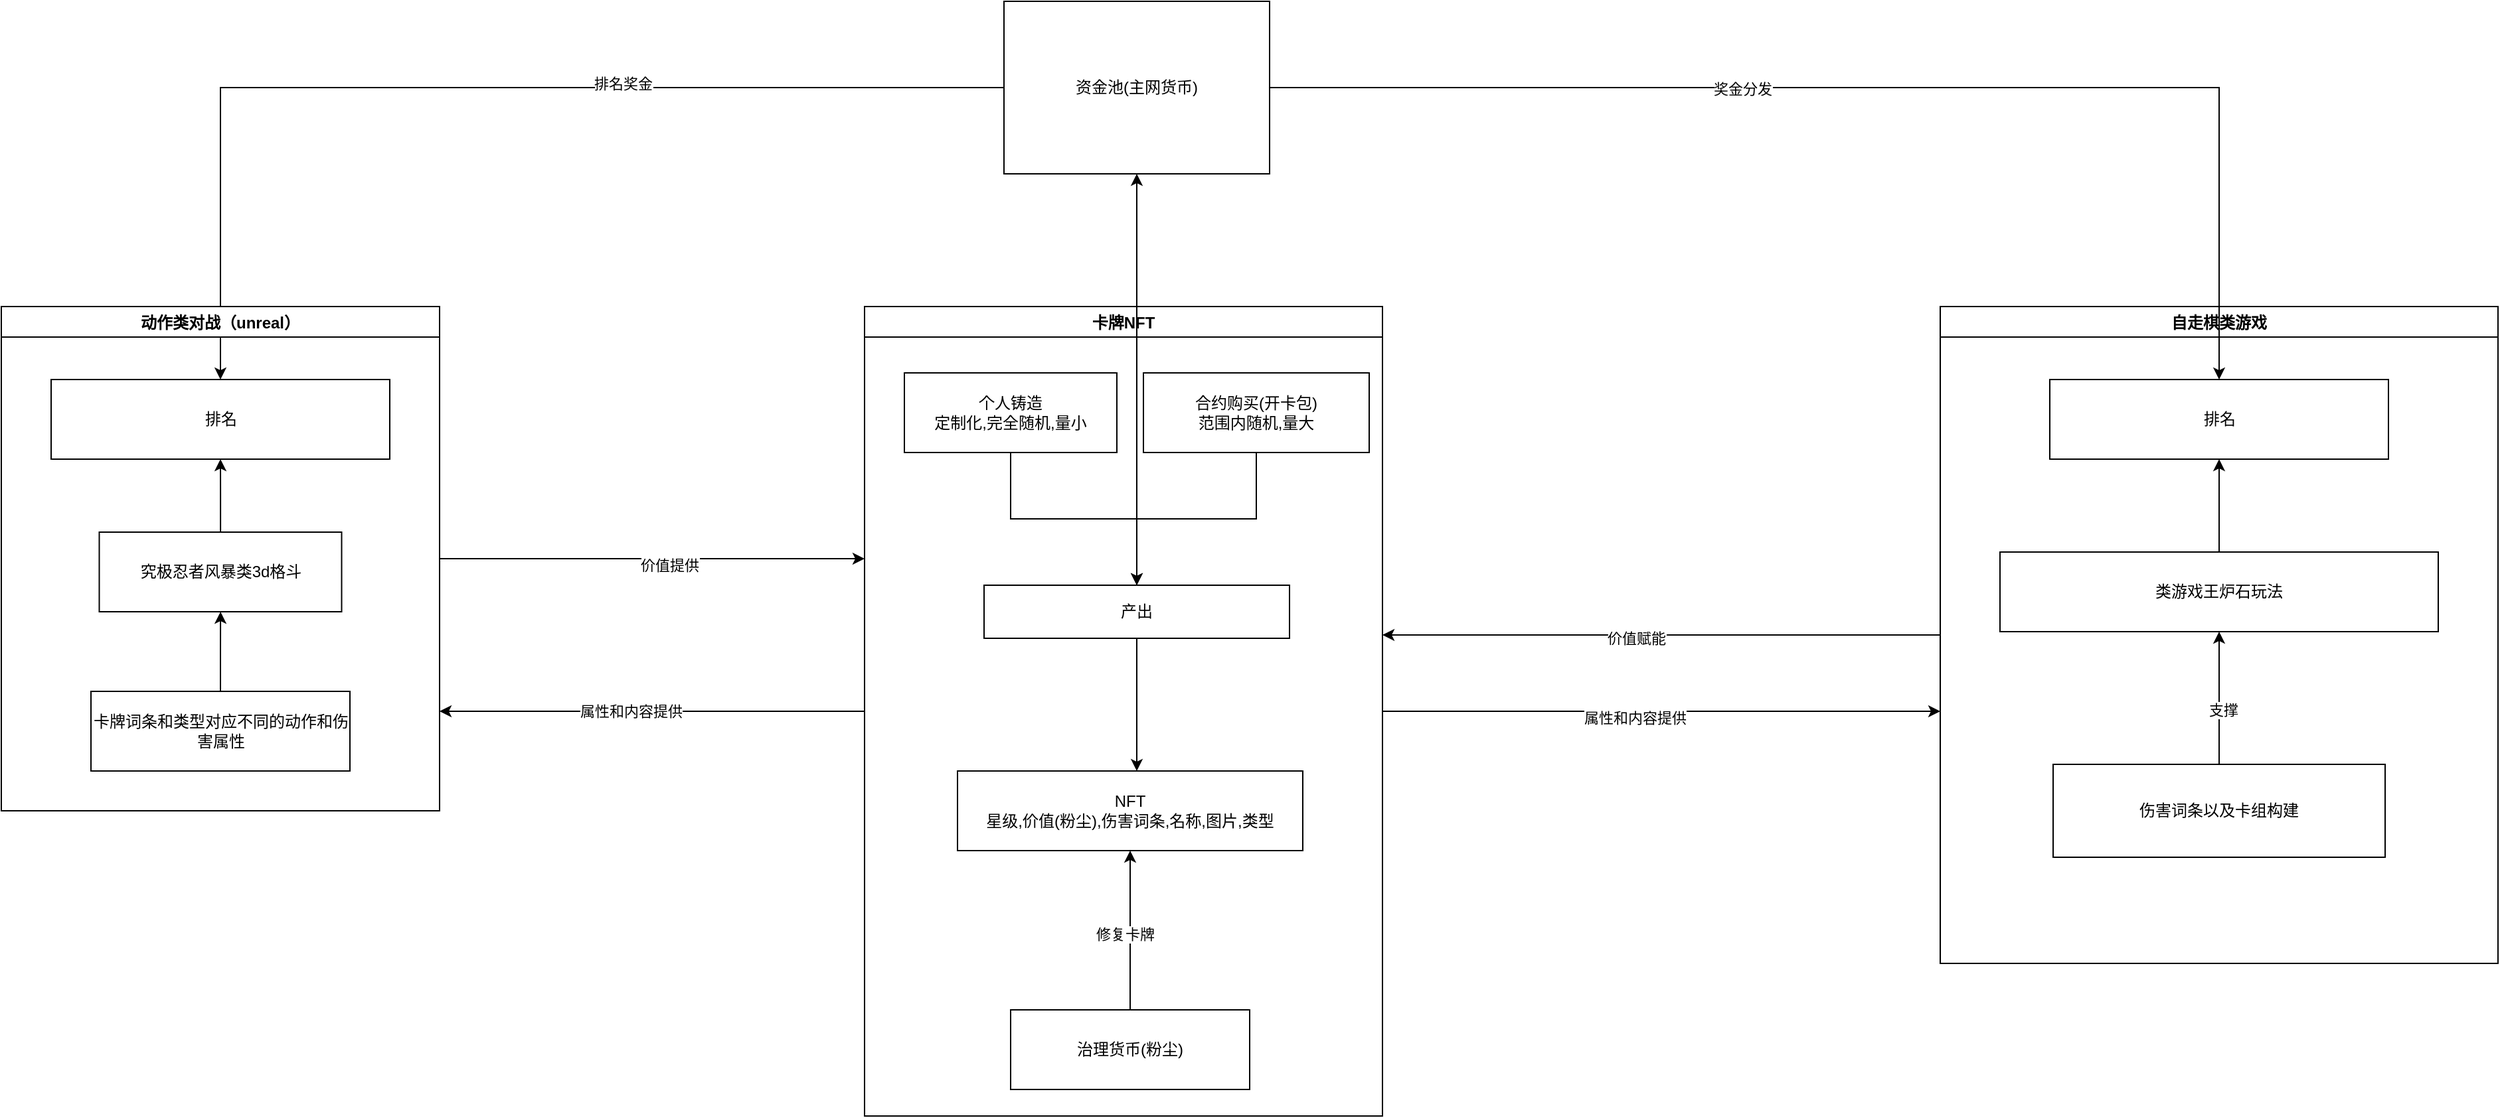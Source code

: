 <mxfile version="16.5.3" type="device"><diagram id="yPFGscQyVBB9tFHOANl1" name="Page-1"><mxGraphModel dx="2858" dy="2246" grid="1" gridSize="10" guides="1" tooltips="1" connect="1" arrows="1" fold="1" page="1" pageScale="1" pageWidth="827" pageHeight="1169" math="0" shadow="0"><root><mxCell id="0"/><mxCell id="1" parent="0"/><mxCell id="_h116corPXRENLfSzA0N-4" style="edgeStyle=orthogonalEdgeStyle;rounded=0;orthogonalLoop=1;jettySize=auto;html=1;" edge="1" parent="1" source="ZDH7x2-lkdPW6L6BcCwt-3"><mxGeometry relative="1" as="geometry"><mxPoint x="920.0" y="355" as="targetPoint"/></mxGeometry></mxCell><mxCell id="_h116corPXRENLfSzA0N-5" value="属性和内容提供" style="edgeLabel;html=1;align=center;verticalAlign=middle;resizable=0;points=[];" vertex="1" connectable="0" parent="_h116corPXRENLfSzA0N-4"><mxGeometry x="-0.098" y="-5" relative="1" as="geometry"><mxPoint as="offset"/></mxGeometry></mxCell><mxCell id="_h116corPXRENLfSzA0N-18" value="" style="edgeStyle=orthogonalEdgeStyle;rounded=0;orthogonalLoop=1;jettySize=auto;html=1;" edge="1" parent="1" source="ZDH7x2-lkdPW6L6BcCwt-3" target="_h116corPXRENLfSzA0N-8"><mxGeometry relative="1" as="geometry"><Array as="points"><mxPoint x="-160" y="355"/><mxPoint x="-160" y="355"/></Array></mxGeometry></mxCell><mxCell id="_h116corPXRENLfSzA0N-23" value="属性和内容提供" style="edgeLabel;html=1;align=center;verticalAlign=middle;resizable=0;points=[];" vertex="1" connectable="0" parent="_h116corPXRENLfSzA0N-18"><mxGeometry x="0.253" relative="1" as="geometry"><mxPoint x="24" as="offset"/></mxGeometry></mxCell><mxCell id="ZDH7x2-lkdPW6L6BcCwt-3" value="卡牌NFT" style="swimlane;" parent="1" vertex="1"><mxGeometry x="110" y="50" width="390" height="610" as="geometry"/></mxCell><mxCell id="ZDH7x2-lkdPW6L6BcCwt-8" style="edgeStyle=orthogonalEdgeStyle;rounded=0;orthogonalLoop=1;jettySize=auto;html=1;entryX=0.5;entryY=0;entryDx=0;entryDy=0;" parent="ZDH7x2-lkdPW6L6BcCwt-3" source="ZDH7x2-lkdPW6L6BcCwt-5" target="ZDH7x2-lkdPW6L6BcCwt-7" edge="1"><mxGeometry relative="1" as="geometry"/></mxCell><mxCell id="ZDH7x2-lkdPW6L6BcCwt-5" value="个人铸造&lt;br&gt;定制化,完全随机,量小" style="rounded=0;whiteSpace=wrap;html=1;" parent="ZDH7x2-lkdPW6L6BcCwt-3" vertex="1"><mxGeometry x="30" y="50" width="160" height="60" as="geometry"/></mxCell><mxCell id="ZDH7x2-lkdPW6L6BcCwt-9" style="edgeStyle=orthogonalEdgeStyle;rounded=0;orthogonalLoop=1;jettySize=auto;html=1;entryX=0.5;entryY=0;entryDx=0;entryDy=0;" parent="ZDH7x2-lkdPW6L6BcCwt-3" source="ZDH7x2-lkdPW6L6BcCwt-6" target="ZDH7x2-lkdPW6L6BcCwt-7" edge="1"><mxGeometry relative="1" as="geometry"/></mxCell><mxCell id="ZDH7x2-lkdPW6L6BcCwt-6" value="合约购买(开卡包)&lt;br&gt;范围内随机,量大" style="rounded=0;whiteSpace=wrap;html=1;" parent="ZDH7x2-lkdPW6L6BcCwt-3" vertex="1"><mxGeometry x="210" y="50" width="170" height="60" as="geometry"/></mxCell><mxCell id="ZDH7x2-lkdPW6L6BcCwt-7" value="产出" style="rounded=0;whiteSpace=wrap;html=1;" parent="ZDH7x2-lkdPW6L6BcCwt-3" vertex="1"><mxGeometry x="90" y="210" width="230" height="40" as="geometry"/></mxCell><mxCell id="ZDH7x2-lkdPW6L6BcCwt-12" value="NFT&lt;br&gt;星级,价值(粉尘),伤害词条,名称,图片,类型" style="rounded=0;whiteSpace=wrap;html=1;" parent="ZDH7x2-lkdPW6L6BcCwt-3" vertex="1"><mxGeometry x="70" y="350" width="260" height="60" as="geometry"/></mxCell><mxCell id="ZDH7x2-lkdPW6L6BcCwt-32" value="治理货币(粉尘)" style="rounded=0;whiteSpace=wrap;html=1;" parent="ZDH7x2-lkdPW6L6BcCwt-3" vertex="1"><mxGeometry x="110" y="530" width="180" height="60" as="geometry"/></mxCell><mxCell id="ZDH7x2-lkdPW6L6BcCwt-35" style="edgeStyle=orthogonalEdgeStyle;rounded=0;orthogonalLoop=1;jettySize=auto;html=1;entryX=0.5;entryY=1;entryDx=0;entryDy=0;" parent="ZDH7x2-lkdPW6L6BcCwt-3" source="ZDH7x2-lkdPW6L6BcCwt-32" target="ZDH7x2-lkdPW6L6BcCwt-12" edge="1"><mxGeometry relative="1" as="geometry"/></mxCell><mxCell id="ZDH7x2-lkdPW6L6BcCwt-36" value="修复卡牌" style="edgeLabel;html=1;align=center;verticalAlign=middle;resizable=0;points=[];" parent="ZDH7x2-lkdPW6L6BcCwt-35" vertex="1" connectable="0"><mxGeometry x="-0.204" y="4" relative="1" as="geometry"><mxPoint y="-9" as="offset"/></mxGeometry></mxCell><mxCell id="_h116corPXRENLfSzA0N-6" style="edgeStyle=orthogonalEdgeStyle;rounded=0;orthogonalLoop=1;jettySize=auto;html=1;" edge="1" parent="1" source="ZDH7x2-lkdPW6L6BcCwt-4"><mxGeometry relative="1" as="geometry"><mxPoint x="500" y="297.5" as="targetPoint"/></mxGeometry></mxCell><mxCell id="_h116corPXRENLfSzA0N-7" value="价值赋能" style="edgeLabel;html=1;align=center;verticalAlign=middle;resizable=0;points=[];" vertex="1" connectable="0" parent="_h116corPXRENLfSzA0N-6"><mxGeometry x="0.093" y="2" relative="1" as="geometry"><mxPoint as="offset"/></mxGeometry></mxCell><mxCell id="ZDH7x2-lkdPW6L6BcCwt-4" value="自走棋类游戏" style="swimlane;" parent="1" vertex="1"><mxGeometry x="920" y="50" width="420" height="495" as="geometry"/></mxCell><mxCell id="ZDH7x2-lkdPW6L6BcCwt-22" style="edgeStyle=orthogonalEdgeStyle;rounded=0;orthogonalLoop=1;jettySize=auto;html=1;entryX=0.5;entryY=1;entryDx=0;entryDy=0;" parent="ZDH7x2-lkdPW6L6BcCwt-4" source="ZDH7x2-lkdPW6L6BcCwt-18" target="ZDH7x2-lkdPW6L6BcCwt-20" edge="1"><mxGeometry relative="1" as="geometry"><mxPoint x="230" y="305" as="targetPoint"/></mxGeometry></mxCell><mxCell id="ZDH7x2-lkdPW6L6BcCwt-23" value="支撑" style="edgeLabel;html=1;align=center;verticalAlign=middle;resizable=0;points=[];" parent="ZDH7x2-lkdPW6L6BcCwt-22" vertex="1" connectable="0"><mxGeometry x="-0.184" y="-3" relative="1" as="geometry"><mxPoint as="offset"/></mxGeometry></mxCell><mxCell id="ZDH7x2-lkdPW6L6BcCwt-18" value="伤害词条以及卡组构建" style="rounded=0;whiteSpace=wrap;html=1;" parent="ZDH7x2-lkdPW6L6BcCwt-4" vertex="1"><mxGeometry x="85" y="345" width="250" height="70" as="geometry"/></mxCell><mxCell id="ZDH7x2-lkdPW6L6BcCwt-28" style="edgeStyle=orthogonalEdgeStyle;rounded=0;orthogonalLoop=1;jettySize=auto;html=1;entryX=0.5;entryY=1;entryDx=0;entryDy=0;" parent="ZDH7x2-lkdPW6L6BcCwt-4" source="ZDH7x2-lkdPW6L6BcCwt-20" target="ZDH7x2-lkdPW6L6BcCwt-25" edge="1"><mxGeometry relative="1" as="geometry"/></mxCell><mxCell id="ZDH7x2-lkdPW6L6BcCwt-20" value="类游戏王炉石玩法" style="rounded=0;whiteSpace=wrap;html=1;" parent="ZDH7x2-lkdPW6L6BcCwt-4" vertex="1"><mxGeometry x="45" y="185" width="330" height="60" as="geometry"/></mxCell><mxCell id="ZDH7x2-lkdPW6L6BcCwt-25" value="排名" style="rounded=0;whiteSpace=wrap;html=1;" parent="ZDH7x2-lkdPW6L6BcCwt-4" vertex="1"><mxGeometry x="82.5" y="55" width="255" height="60" as="geometry"/></mxCell><mxCell id="ZDH7x2-lkdPW6L6BcCwt-11" style="edgeStyle=orthogonalEdgeStyle;rounded=0;orthogonalLoop=1;jettySize=auto;html=1;" parent="1" source="ZDH7x2-lkdPW6L6BcCwt-7" edge="1"><mxGeometry relative="1" as="geometry"><mxPoint x="315" y="400" as="targetPoint"/></mxGeometry></mxCell><mxCell id="ZDH7x2-lkdPW6L6BcCwt-29" style="edgeStyle=orthogonalEdgeStyle;rounded=0;orthogonalLoop=1;jettySize=auto;html=1;entryX=0.5;entryY=0;entryDx=0;entryDy=0;" parent="1" source="ZDH7x2-lkdPW6L6BcCwt-13" target="ZDH7x2-lkdPW6L6BcCwt-25" edge="1"><mxGeometry relative="1" as="geometry"/></mxCell><mxCell id="ZDH7x2-lkdPW6L6BcCwt-30" value="奖金分发" style="edgeLabel;html=1;align=center;verticalAlign=middle;resizable=0;points=[];" parent="ZDH7x2-lkdPW6L6BcCwt-29" vertex="1" connectable="0"><mxGeometry x="-0.24" y="-1" relative="1" as="geometry"><mxPoint as="offset"/></mxGeometry></mxCell><mxCell id="_h116corPXRENLfSzA0N-19" style="edgeStyle=orthogonalEdgeStyle;rounded=0;orthogonalLoop=1;jettySize=auto;html=1;entryX=0.5;entryY=0;entryDx=0;entryDy=0;" edge="1" parent="1" source="ZDH7x2-lkdPW6L6BcCwt-13" target="_h116corPXRENLfSzA0N-27"><mxGeometry relative="1" as="geometry"/></mxCell><mxCell id="_h116corPXRENLfSzA0N-20" value="排名奖金" style="edgeLabel;html=1;align=center;verticalAlign=middle;resizable=0;points=[];" vertex="1" connectable="0" parent="_h116corPXRENLfSzA0N-19"><mxGeometry x="-0.29" y="-3" relative="1" as="geometry"><mxPoint as="offset"/></mxGeometry></mxCell><mxCell id="ZDH7x2-lkdPW6L6BcCwt-13" value="资金池(主网货币)" style="rounded=0;whiteSpace=wrap;html=1;" parent="1" vertex="1"><mxGeometry x="215" y="-180" width="200" height="130" as="geometry"/></mxCell><mxCell id="ZDH7x2-lkdPW6L6BcCwt-15" style="edgeStyle=orthogonalEdgeStyle;rounded=0;orthogonalLoop=1;jettySize=auto;html=1;" parent="1" source="ZDH7x2-lkdPW6L6BcCwt-7" target="ZDH7x2-lkdPW6L6BcCwt-13" edge="1"><mxGeometry relative="1" as="geometry"/></mxCell><mxCell id="_h116corPXRENLfSzA0N-24" style="edgeStyle=orthogonalEdgeStyle;rounded=0;orthogonalLoop=1;jettySize=auto;html=1;" edge="1" parent="1" source="_h116corPXRENLfSzA0N-8"><mxGeometry relative="1" as="geometry"><mxPoint x="110" y="240" as="targetPoint"/></mxGeometry></mxCell><mxCell id="_h116corPXRENLfSzA0N-25" value="价值提供" style="edgeLabel;html=1;align=center;verticalAlign=middle;resizable=0;points=[];" vertex="1" connectable="0" parent="_h116corPXRENLfSzA0N-24"><mxGeometry x="0.085" y="-4" relative="1" as="geometry"><mxPoint x="-1" as="offset"/></mxGeometry></mxCell><mxCell id="_h116corPXRENLfSzA0N-8" value="动作类对战（unreal）" style="swimlane;" vertex="1" parent="1"><mxGeometry x="-540" y="50" width="330" height="380" as="geometry"/></mxCell><mxCell id="_h116corPXRENLfSzA0N-29" style="edgeStyle=orthogonalEdgeStyle;rounded=0;orthogonalLoop=1;jettySize=auto;html=1;entryX=0.5;entryY=1;entryDx=0;entryDy=0;" edge="1" parent="_h116corPXRENLfSzA0N-8" source="_h116corPXRENLfSzA0N-26" target="_h116corPXRENLfSzA0N-27"><mxGeometry relative="1" as="geometry"/></mxCell><mxCell id="_h116corPXRENLfSzA0N-26" value="究极忍者风暴类3d格斗" style="rounded=0;whiteSpace=wrap;html=1;" vertex="1" parent="_h116corPXRENLfSzA0N-8"><mxGeometry x="73.75" y="170" width="182.5" height="60" as="geometry"/></mxCell><mxCell id="_h116corPXRENLfSzA0N-27" value="排名" style="rounded=0;whiteSpace=wrap;html=1;" vertex="1" parent="_h116corPXRENLfSzA0N-8"><mxGeometry x="37.5" y="55" width="255" height="60" as="geometry"/></mxCell><mxCell id="_h116corPXRENLfSzA0N-31" style="edgeStyle=orthogonalEdgeStyle;rounded=0;orthogonalLoop=1;jettySize=auto;html=1;" edge="1" parent="_h116corPXRENLfSzA0N-8" source="_h116corPXRENLfSzA0N-30" target="_h116corPXRENLfSzA0N-26"><mxGeometry relative="1" as="geometry"/></mxCell><mxCell id="_h116corPXRENLfSzA0N-30" value="卡牌词条和类型对应不同的动作和伤害属性" style="rounded=0;whiteSpace=wrap;html=1;" vertex="1" parent="_h116corPXRENLfSzA0N-8"><mxGeometry x="67.5" y="290" width="195" height="60" as="geometry"/></mxCell></root></mxGraphModel></diagram></mxfile>